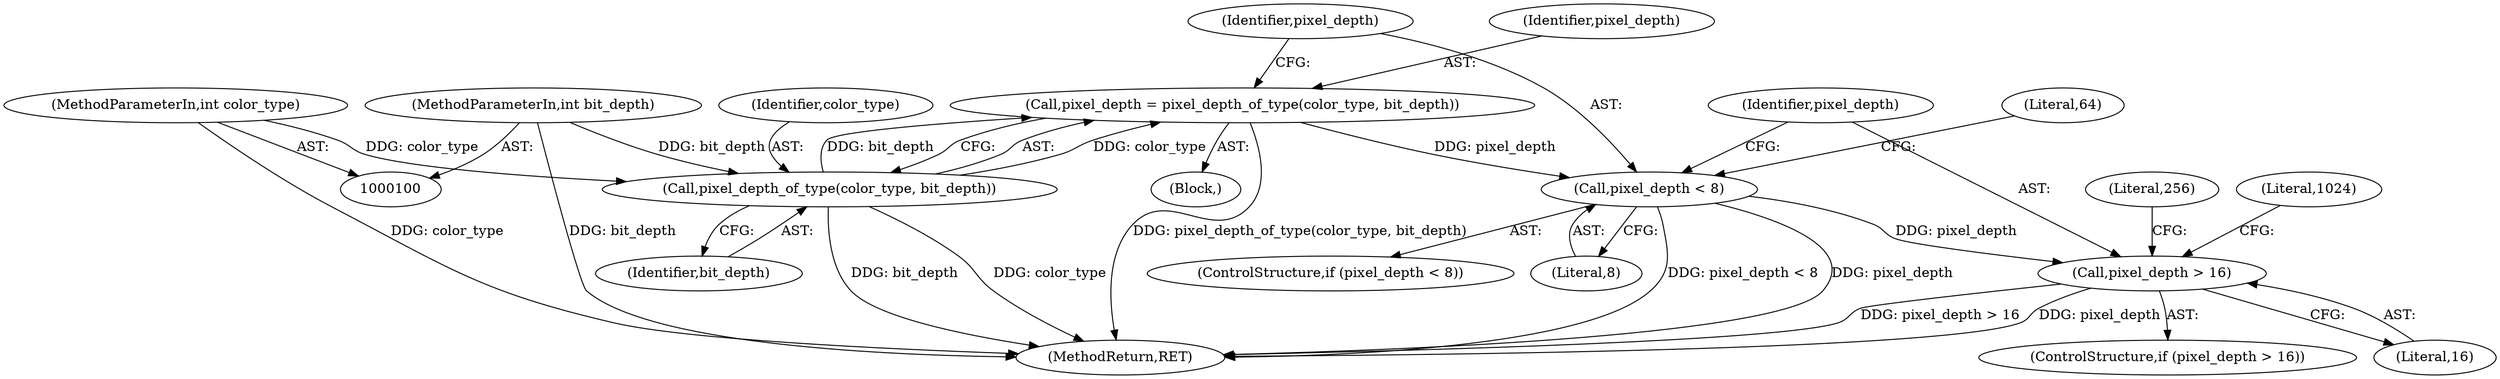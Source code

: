 digraph "1_Android_9d4853418ab2f754c2b63e091c29c5529b8b86ca_15@del" {
"1000119" [label="(Call,pixel_depth < 8)"];
"1000113" [label="(Call,pixel_depth = pixel_depth_of_type(color_type, bit_depth))"];
"1000115" [label="(Call,pixel_depth_of_type(color_type, bit_depth))"];
"1000101" [label="(MethodParameterIn,int color_type)"];
"1000102" [label="(MethodParameterIn,int bit_depth)"];
"1000126" [label="(Call,pixel_depth > 16)"];
"1000127" [label="(Identifier,pixel_depth)"];
"1000126" [label="(Call,pixel_depth > 16)"];
"1000113" [label="(Call,pixel_depth = pixel_depth_of_type(color_type, bit_depth))"];
"1000125" [label="(ControlStructure,if (pixel_depth > 16))"];
"1000111" [label="(Block,)"];
"1000133" [label="(Literal,256)"];
"1000116" [label="(Identifier,color_type)"];
"1000115" [label="(Call,pixel_depth_of_type(color_type, bit_depth))"];
"1000117" [label="(Identifier,bit_depth)"];
"1000134" [label="(MethodReturn,RET)"];
"1000119" [label="(Call,pixel_depth < 8)"];
"1000121" [label="(Literal,8)"];
"1000101" [label="(MethodParameterIn,int color_type)"];
"1000120" [label="(Identifier,pixel_depth)"];
"1000102" [label="(MethodParameterIn,int bit_depth)"];
"1000118" [label="(ControlStructure,if (pixel_depth < 8))"];
"1000114" [label="(Identifier,pixel_depth)"];
"1000123" [label="(Literal,64)"];
"1000128" [label="(Literal,16)"];
"1000130" [label="(Literal,1024)"];
"1000119" -> "1000118"  [label="AST: "];
"1000119" -> "1000121"  [label="CFG: "];
"1000120" -> "1000119"  [label="AST: "];
"1000121" -> "1000119"  [label="AST: "];
"1000123" -> "1000119"  [label="CFG: "];
"1000127" -> "1000119"  [label="CFG: "];
"1000119" -> "1000134"  [label="DDG: pixel_depth < 8"];
"1000119" -> "1000134"  [label="DDG: pixel_depth"];
"1000113" -> "1000119"  [label="DDG: pixel_depth"];
"1000119" -> "1000126"  [label="DDG: pixel_depth"];
"1000113" -> "1000111"  [label="AST: "];
"1000113" -> "1000115"  [label="CFG: "];
"1000114" -> "1000113"  [label="AST: "];
"1000115" -> "1000113"  [label="AST: "];
"1000120" -> "1000113"  [label="CFG: "];
"1000113" -> "1000134"  [label="DDG: pixel_depth_of_type(color_type, bit_depth)"];
"1000115" -> "1000113"  [label="DDG: color_type"];
"1000115" -> "1000113"  [label="DDG: bit_depth"];
"1000115" -> "1000117"  [label="CFG: "];
"1000116" -> "1000115"  [label="AST: "];
"1000117" -> "1000115"  [label="AST: "];
"1000115" -> "1000134"  [label="DDG: bit_depth"];
"1000115" -> "1000134"  [label="DDG: color_type"];
"1000101" -> "1000115"  [label="DDG: color_type"];
"1000102" -> "1000115"  [label="DDG: bit_depth"];
"1000101" -> "1000100"  [label="AST: "];
"1000101" -> "1000134"  [label="DDG: color_type"];
"1000102" -> "1000100"  [label="AST: "];
"1000102" -> "1000134"  [label="DDG: bit_depth"];
"1000126" -> "1000125"  [label="AST: "];
"1000126" -> "1000128"  [label="CFG: "];
"1000127" -> "1000126"  [label="AST: "];
"1000128" -> "1000126"  [label="AST: "];
"1000130" -> "1000126"  [label="CFG: "];
"1000133" -> "1000126"  [label="CFG: "];
"1000126" -> "1000134"  [label="DDG: pixel_depth > 16"];
"1000126" -> "1000134"  [label="DDG: pixel_depth"];
}
